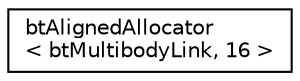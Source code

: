 digraph "Graphical Class Hierarchy"
{
  edge [fontname="Helvetica",fontsize="10",labelfontname="Helvetica",labelfontsize="10"];
  node [fontname="Helvetica",fontsize="10",shape=record];
  rankdir="LR";
  Node1 [label="btAlignedAllocator\l\< btMultibodyLink, 16 \>",height=0.2,width=0.4,color="black", fillcolor="white", style="filled",URL="$classbt_aligned_allocator.html"];
}
